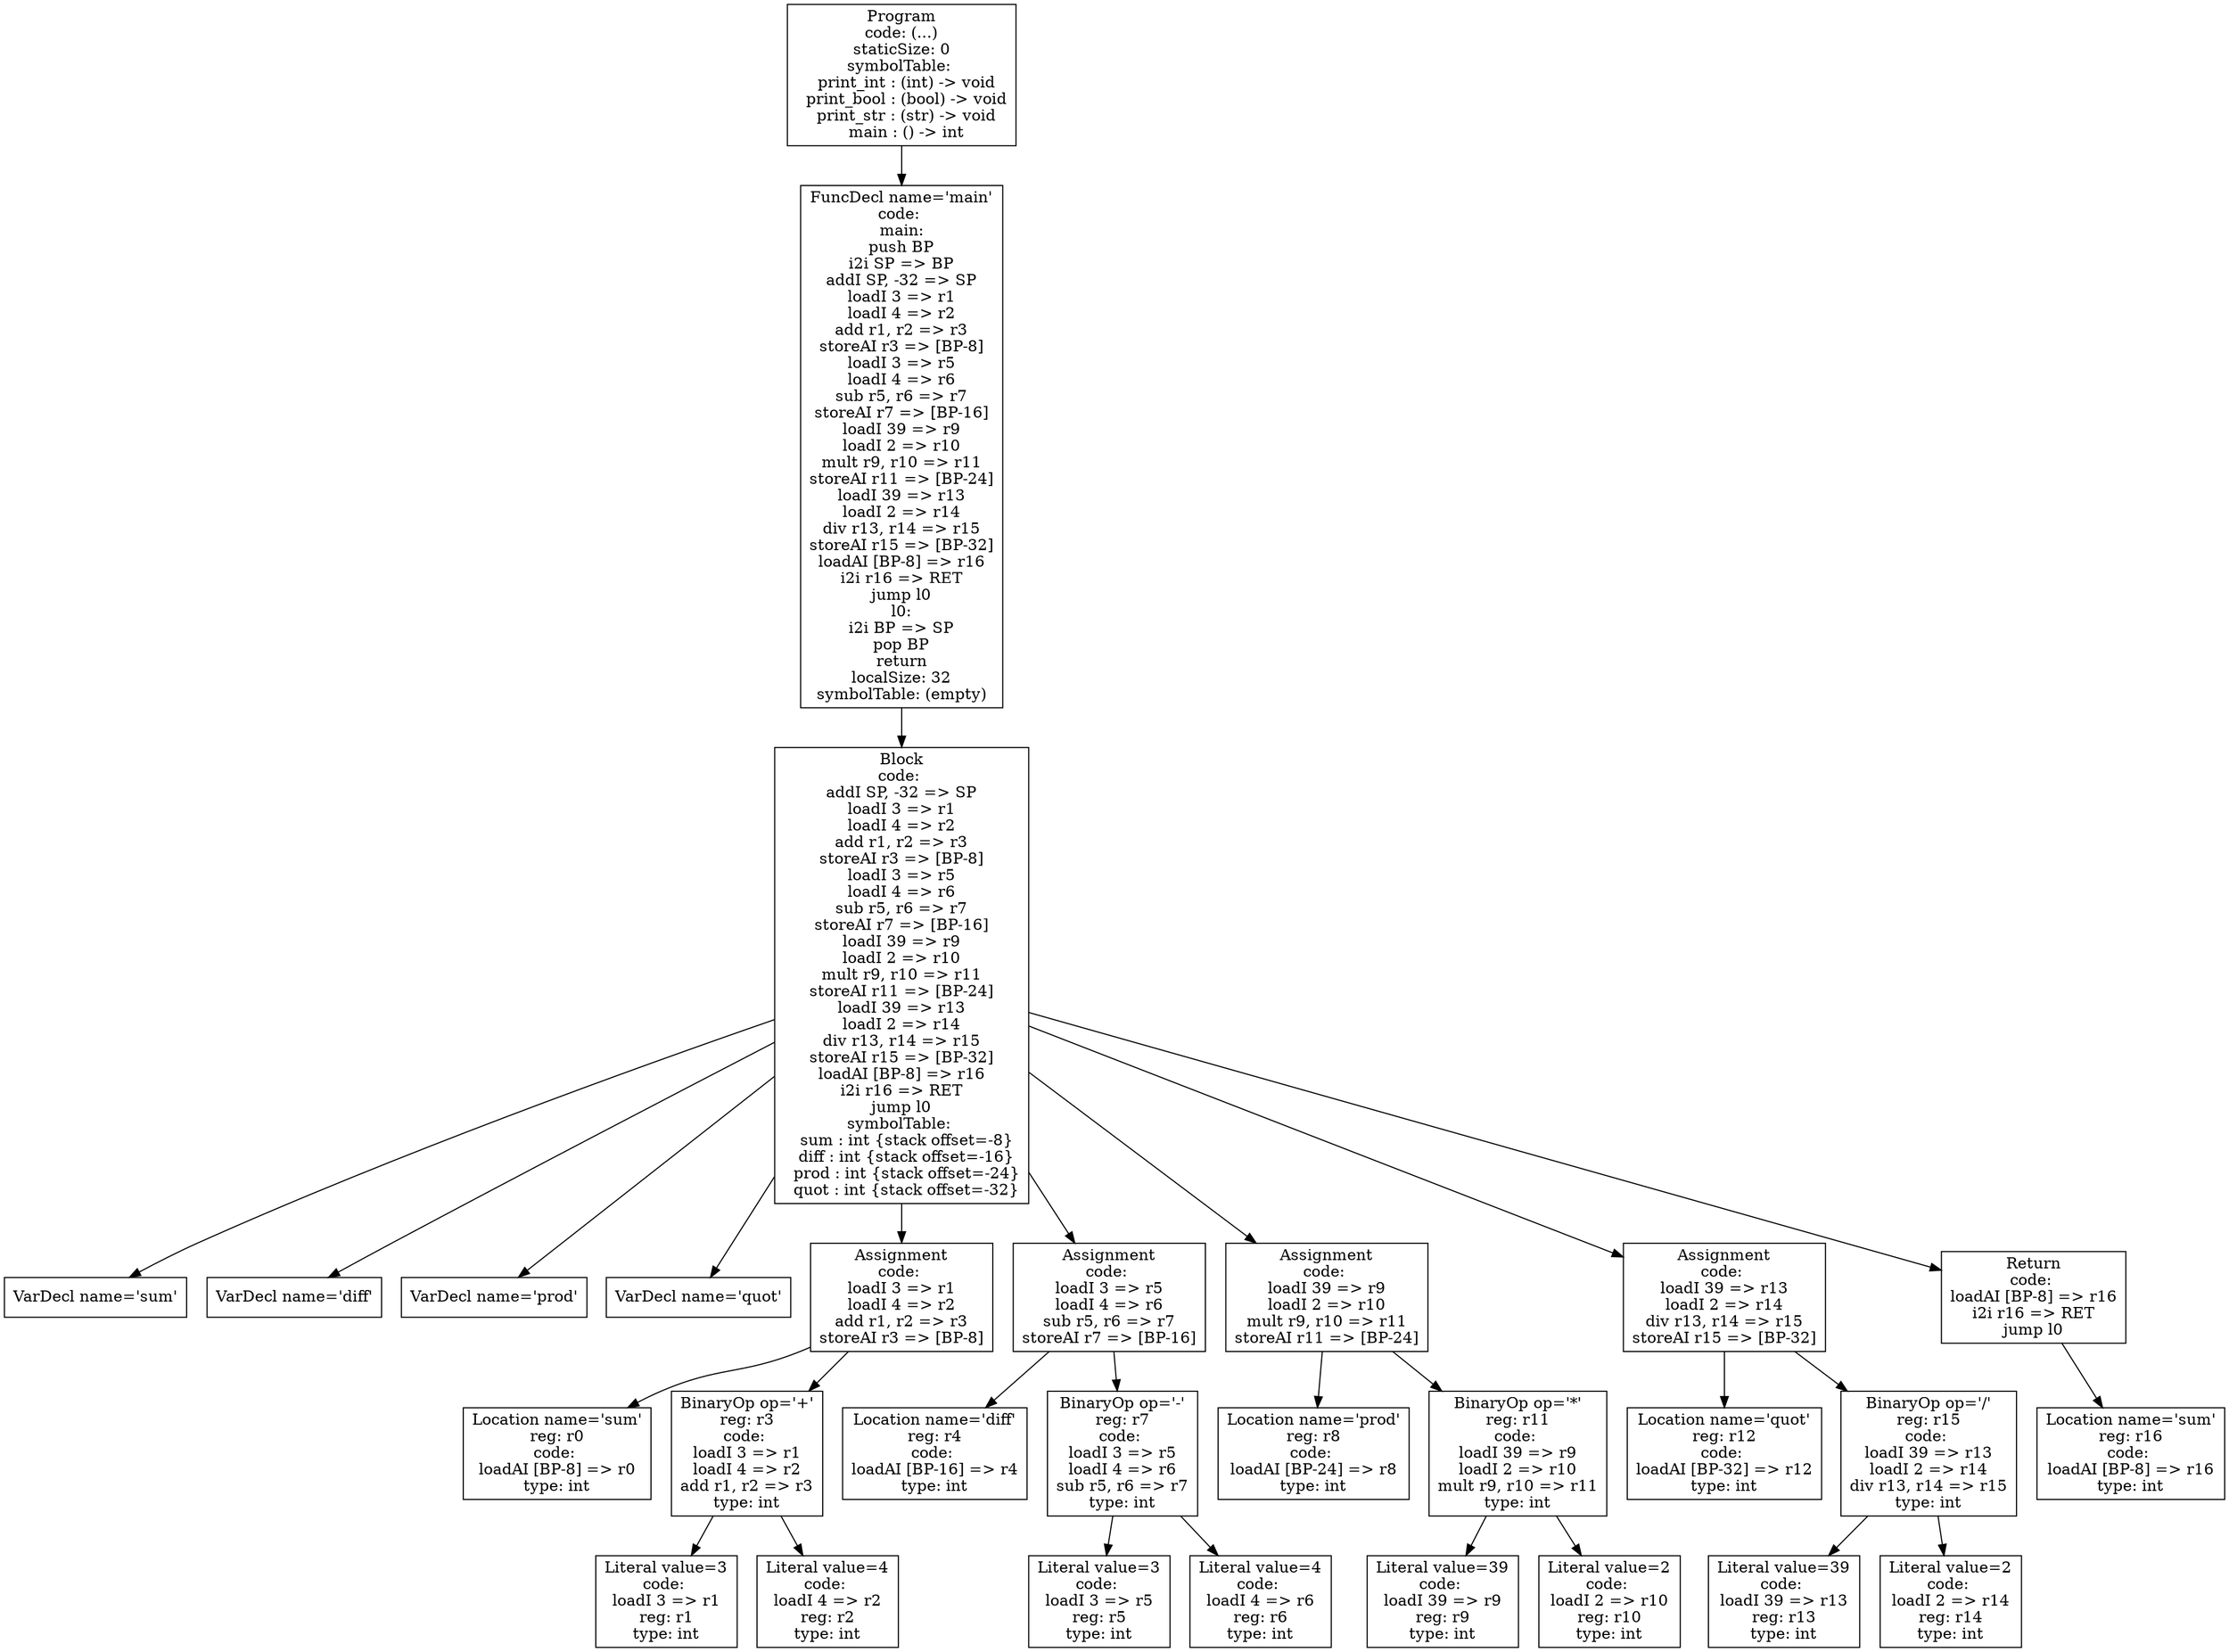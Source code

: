 digraph AST {
3 [shape=box, label="VarDecl name='sum'"];
4 [shape=box, label="VarDecl name='diff'"];
5 [shape=box, label="VarDecl name='prod'"];
6 [shape=box, label="VarDecl name='quot'"];
8 [shape=box, label="Location name='sum'\nreg: r0\ncode: \nloadAI [BP-8] => r0\ntype: int"];
10 [shape=box, label="Literal value=3\ncode: \nloadI 3 => r1\nreg: r1\ntype: int"];
11 [shape=box, label="Literal value=4\ncode: \nloadI 4 => r2\nreg: r2\ntype: int"];
9 [shape=box, label="BinaryOp op='+'\nreg: r3\ncode: \nloadI 3 => r1\nloadI 4 => r2\nadd r1, r2 => r3\ntype: int"];
9 -> 10;
9 -> 11;
7 [shape=box, label="Assignment\ncode: \nloadI 3 => r1\nloadI 4 => r2\nadd r1, r2 => r3\nstoreAI r3 => [BP-8]"];
7 -> 8;
7 -> 9;
13 [shape=box, label="Location name='diff'\nreg: r4\ncode: \nloadAI [BP-16] => r4\ntype: int"];
15 [shape=box, label="Literal value=3\ncode: \nloadI 3 => r5\nreg: r5\ntype: int"];
16 [shape=box, label="Literal value=4\ncode: \nloadI 4 => r6\nreg: r6\ntype: int"];
14 [shape=box, label="BinaryOp op='-'\nreg: r7\ncode: \nloadI 3 => r5\nloadI 4 => r6\nsub r5, r6 => r7\ntype: int"];
14 -> 15;
14 -> 16;
12 [shape=box, label="Assignment\ncode: \nloadI 3 => r5\nloadI 4 => r6\nsub r5, r6 => r7\nstoreAI r7 => [BP-16]"];
12 -> 13;
12 -> 14;
18 [shape=box, label="Location name='prod'\nreg: r8\ncode: \nloadAI [BP-24] => r8\ntype: int"];
20 [shape=box, label="Literal value=39\ncode: \nloadI 39 => r9\nreg: r9\ntype: int"];
21 [shape=box, label="Literal value=2\ncode: \nloadI 2 => r10\nreg: r10\ntype: int"];
19 [shape=box, label="BinaryOp op='*'\nreg: r11\ncode: \nloadI 39 => r9\nloadI 2 => r10\nmult r9, r10 => r11\ntype: int"];
19 -> 20;
19 -> 21;
17 [shape=box, label="Assignment\ncode: \nloadI 39 => r9\nloadI 2 => r10\nmult r9, r10 => r11\nstoreAI r11 => [BP-24]"];
17 -> 18;
17 -> 19;
23 [shape=box, label="Location name='quot'\nreg: r12\ncode: \nloadAI [BP-32] => r12\ntype: int"];
25 [shape=box, label="Literal value=39\ncode: \nloadI 39 => r13\nreg: r13\ntype: int"];
26 [shape=box, label="Literal value=2\ncode: \nloadI 2 => r14\nreg: r14\ntype: int"];
24 [shape=box, label="BinaryOp op='/'\nreg: r15\ncode: \nloadI 39 => r13\nloadI 2 => r14\ndiv r13, r14 => r15\ntype: int"];
24 -> 25;
24 -> 26;
22 [shape=box, label="Assignment\ncode: \nloadI 39 => r13\nloadI 2 => r14\ndiv r13, r14 => r15\nstoreAI r15 => [BP-32]"];
22 -> 23;
22 -> 24;
28 [shape=box, label="Location name='sum'\nreg: r16\ncode: \nloadAI [BP-8] => r16\ntype: int"];
27 [shape=box, label="Return\ncode: \nloadAI [BP-8] => r16\ni2i r16 => RET\njump l0"];
27 -> 28;
2 [shape=box, label="Block\ncode: \naddI SP, -32 => SP\nloadI 3 => r1\nloadI 4 => r2\nadd r1, r2 => r3\nstoreAI r3 => [BP-8]\nloadI 3 => r5\nloadI 4 => r6\nsub r5, r6 => r7\nstoreAI r7 => [BP-16]\nloadI 39 => r9\nloadI 2 => r10\nmult r9, r10 => r11\nstoreAI r11 => [BP-24]\nloadI 39 => r13\nloadI 2 => r14\ndiv r13, r14 => r15\nstoreAI r15 => [BP-32]\nloadAI [BP-8] => r16\ni2i r16 => RET\njump l0\nsymbolTable: \n  sum : int {stack offset=-8}\n  diff : int {stack offset=-16}\n  prod : int {stack offset=-24}\n  quot : int {stack offset=-32}"];
2 -> 3;
2 -> 4;
2 -> 5;
2 -> 6;
2 -> 7;
2 -> 12;
2 -> 17;
2 -> 22;
2 -> 27;
1 [shape=box, label="FuncDecl name='main'\ncode: \nmain:\npush BP\ni2i SP => BP\naddI SP, -32 => SP\nloadI 3 => r1\nloadI 4 => r2\nadd r1, r2 => r3\nstoreAI r3 => [BP-8]\nloadI 3 => r5\nloadI 4 => r6\nsub r5, r6 => r7\nstoreAI r7 => [BP-16]\nloadI 39 => r9\nloadI 2 => r10\nmult r9, r10 => r11\nstoreAI r11 => [BP-24]\nloadI 39 => r13\nloadI 2 => r14\ndiv r13, r14 => r15\nstoreAI r15 => [BP-32]\nloadAI [BP-8] => r16\ni2i r16 => RET\njump l0\nl0:\ni2i BP => SP\npop BP\nreturn\nlocalSize: 32\nsymbolTable: (empty)"];
1 -> 2;
0 [shape=box, label="Program\ncode: (...)\nstaticSize: 0\nsymbolTable: \n  print_int : (int) -> void\n  print_bool : (bool) -> void\n  print_str : (str) -> void\n  main : () -> int"];
0 -> 1;
}

